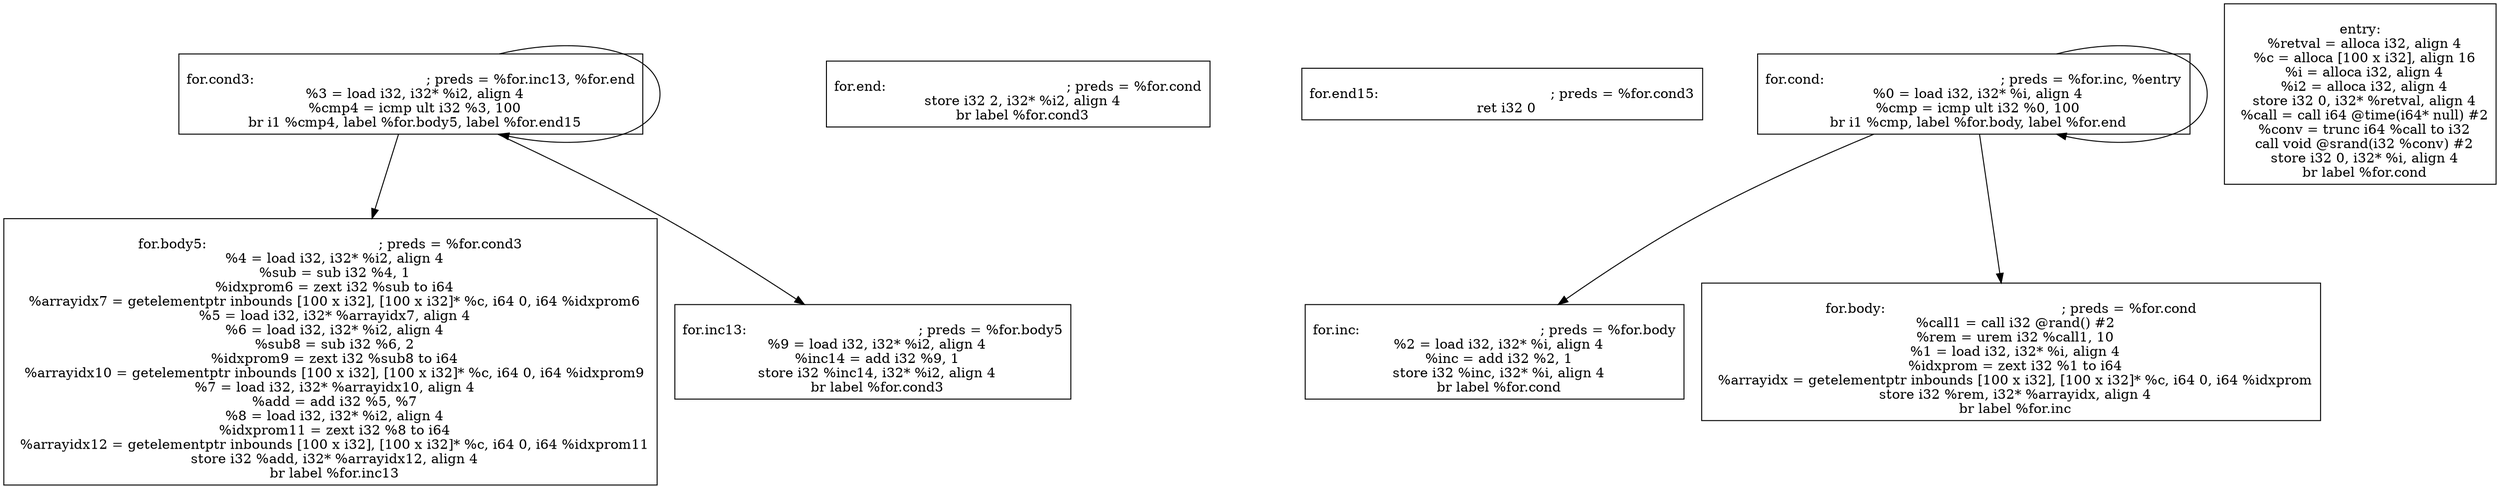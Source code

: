 
digraph G {


node7 [label="
for.cond3:                                        ; preds = %for.inc13, %for.end
  %3 = load i32, i32* %i2, align 4
  %cmp4 = icmp ult i32 %3, 100
  br i1 %cmp4, label %for.body5, label %for.end15
",shape=rectangle ]
node6 [label="
for.end:                                          ; preds = %for.cond
  store i32 2, i32* %i2, align 4
  br label %for.cond3
",shape=rectangle ]
node1 [label="
for.end15:                                        ; preds = %for.cond3
  ret i32 0
",shape=rectangle ]
node2 [label="
for.body5:                                        ; preds = %for.cond3
  %4 = load i32, i32* %i2, align 4
  %sub = sub i32 %4, 1
  %idxprom6 = zext i32 %sub to i64
  %arrayidx7 = getelementptr inbounds [100 x i32], [100 x i32]* %c, i64 0, i64 %idxprom6
  %5 = load i32, i32* %arrayidx7, align 4
  %6 = load i32, i32* %i2, align 4
  %sub8 = sub i32 %6, 2
  %idxprom9 = zext i32 %sub8 to i64
  %arrayidx10 = getelementptr inbounds [100 x i32], [100 x i32]* %c, i64 0, i64 %idxprom9
  %7 = load i32, i32* %arrayidx10, align 4
  %add = add i32 %5, %7
  %8 = load i32, i32* %i2, align 4
  %idxprom11 = zext i32 %8 to i64
  %arrayidx12 = getelementptr inbounds [100 x i32], [100 x i32]* %c, i64 0, i64 %idxprom11
  store i32 %add, i32* %arrayidx12, align 4
  br label %for.inc13
",shape=rectangle ]
node3 [label="
for.cond:                                         ; preds = %for.inc, %entry
  %0 = load i32, i32* %i, align 4
  %cmp = icmp ult i32 %0, 100
  br i1 %cmp, label %for.body, label %for.end
",shape=rectangle ]
node0 [label="
for.inc13:                                        ; preds = %for.body5
  %9 = load i32, i32* %i2, align 4
  %inc14 = add i32 %9, 1
  store i32 %inc14, i32* %i2, align 4
  br label %for.cond3
",shape=rectangle ]
node8 [label="
for.inc:                                          ; preds = %for.body
  %2 = load i32, i32* %i, align 4
  %inc = add i32 %2, 1
  store i32 %inc, i32* %i, align 4
  br label %for.cond
",shape=rectangle ]
node4 [label="
entry:
  %retval = alloca i32, align 4
  %c = alloca [100 x i32], align 16
  %i = alloca i32, align 4
  %i2 = alloca i32, align 4
  store i32 0, i32* %retval, align 4
  %call = call i64 @time(i64* null) #2
  %conv = trunc i64 %call to i32
  call void @srand(i32 %conv) #2
  store i32 0, i32* %i, align 4
  br label %for.cond
",shape=rectangle ]
node5 [label="
for.body:                                         ; preds = %for.cond
  %call1 = call i32 @rand() #2
  %rem = urem i32 %call1, 10
  %1 = load i32, i32* %i, align 4
  %idxprom = zext i32 %1 to i64
  %arrayidx = getelementptr inbounds [100 x i32], [100 x i32]* %c, i64 0, i64 %idxprom
  store i32 %rem, i32* %arrayidx, align 4
  br label %for.inc
",shape=rectangle ]

node3->node5 [ ]
node7->node7 [ ]
node3->node8 [ ]
node7->node0 [ ]
node3->node3 [ ]
node7->node2 [ ]


}
